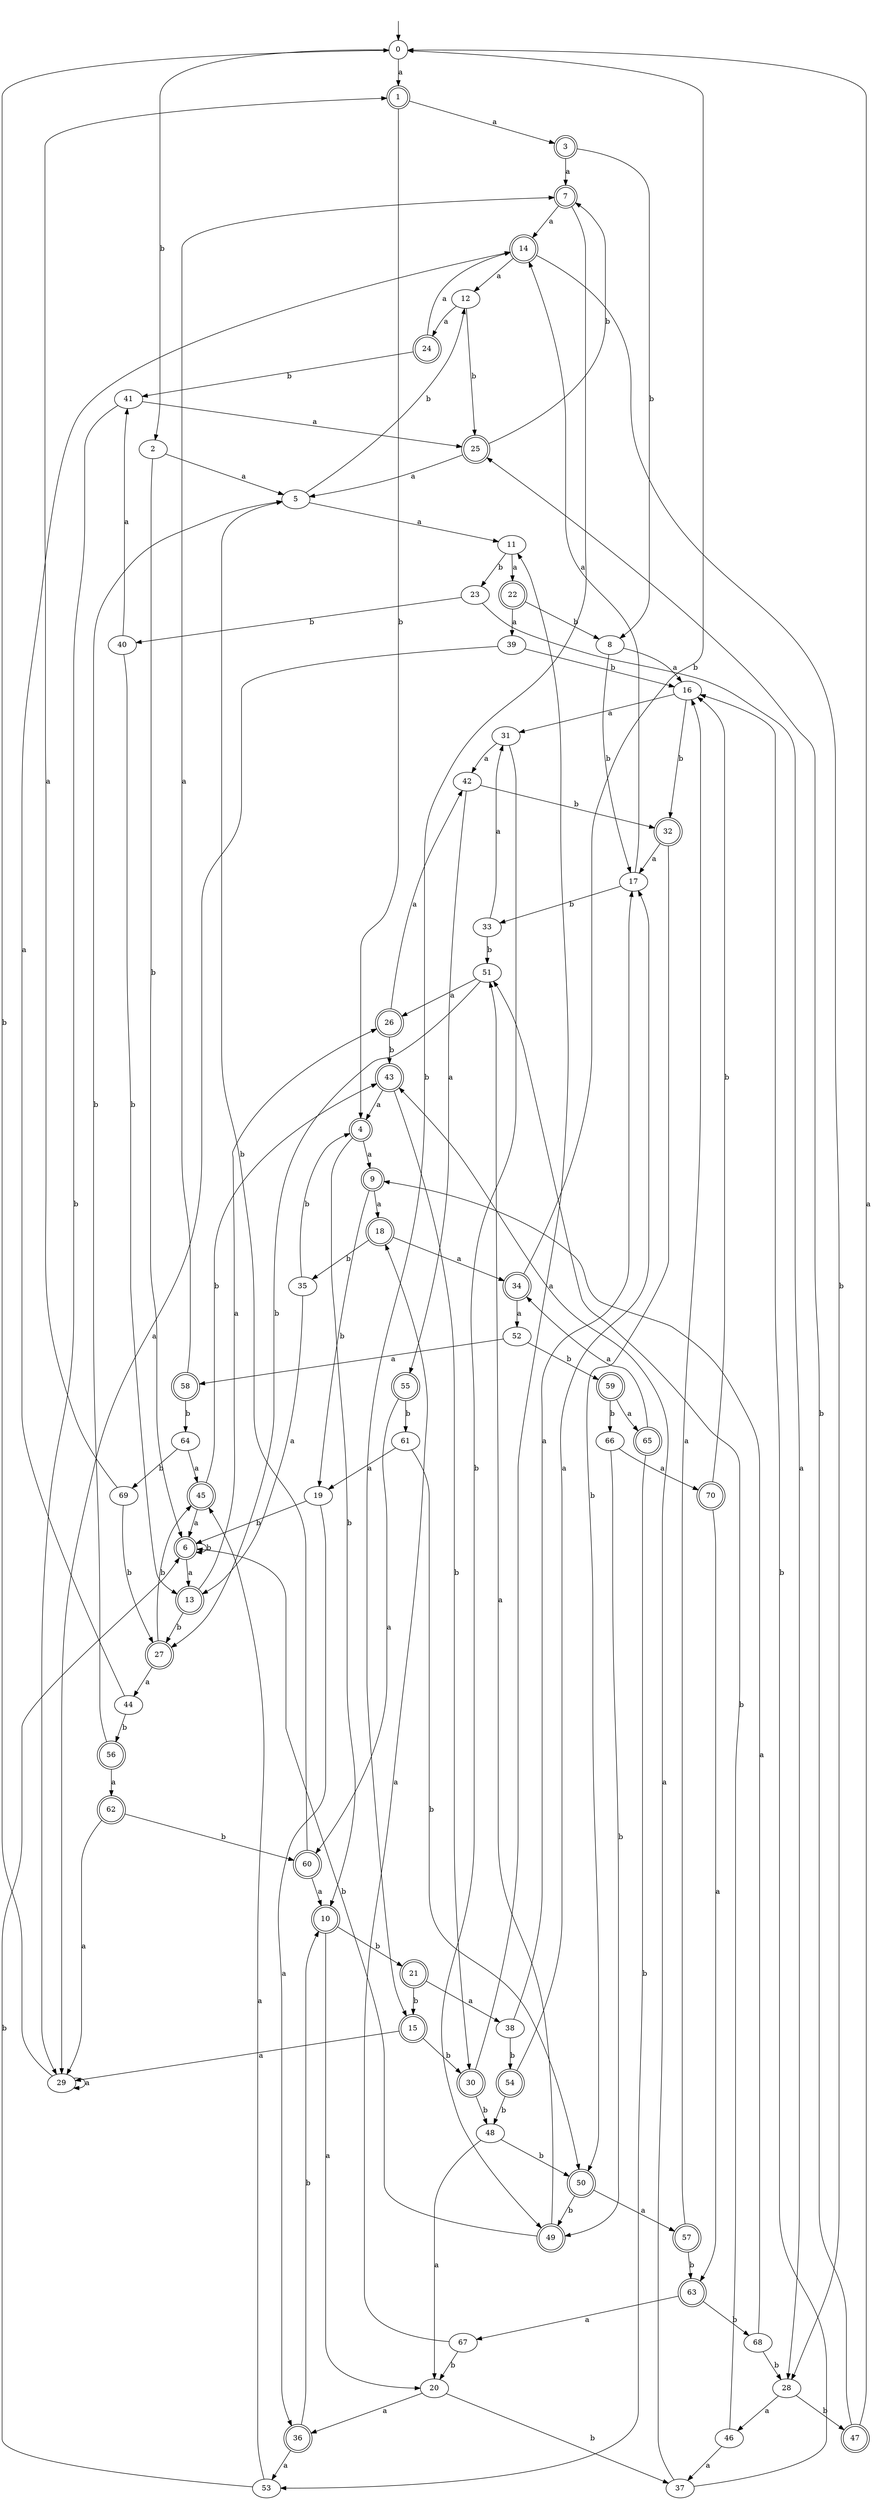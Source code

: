 digraph RandomDFA {
  __start0 [label="", shape=none];
  __start0 -> 0 [label=""];
  0 [shape=circle]
  0 -> 1 [label="a"]
  0 -> 2 [label="b"]
  1 [shape=doublecircle]
  1 -> 3 [label="a"]
  1 -> 4 [label="b"]
  2
  2 -> 5 [label="a"]
  2 -> 6 [label="b"]
  3 [shape=doublecircle]
  3 -> 7 [label="a"]
  3 -> 8 [label="b"]
  4 [shape=doublecircle]
  4 -> 9 [label="a"]
  4 -> 10 [label="b"]
  5
  5 -> 11 [label="a"]
  5 -> 12 [label="b"]
  6 [shape=doublecircle]
  6 -> 13 [label="a"]
  6 -> 6 [label="b"]
  7 [shape=doublecircle]
  7 -> 14 [label="a"]
  7 -> 15 [label="b"]
  8
  8 -> 16 [label="a"]
  8 -> 17 [label="b"]
  9 [shape=doublecircle]
  9 -> 18 [label="a"]
  9 -> 19 [label="b"]
  10 [shape=doublecircle]
  10 -> 20 [label="a"]
  10 -> 21 [label="b"]
  11
  11 -> 22 [label="a"]
  11 -> 23 [label="b"]
  12
  12 -> 24 [label="a"]
  12 -> 25 [label="b"]
  13 [shape=doublecircle]
  13 -> 26 [label="a"]
  13 -> 27 [label="b"]
  14 [shape=doublecircle]
  14 -> 12 [label="a"]
  14 -> 28 [label="b"]
  15 [shape=doublecircle]
  15 -> 29 [label="a"]
  15 -> 30 [label="b"]
  16
  16 -> 31 [label="a"]
  16 -> 32 [label="b"]
  17
  17 -> 14 [label="a"]
  17 -> 33 [label="b"]
  18 [shape=doublecircle]
  18 -> 34 [label="a"]
  18 -> 35 [label="b"]
  19
  19 -> 36 [label="a"]
  19 -> 6 [label="b"]
  20
  20 -> 36 [label="a"]
  20 -> 37 [label="b"]
  21 [shape=doublecircle]
  21 -> 38 [label="a"]
  21 -> 15 [label="b"]
  22 [shape=doublecircle]
  22 -> 39 [label="a"]
  22 -> 8 [label="b"]
  23
  23 -> 28 [label="a"]
  23 -> 40 [label="b"]
  24 [shape=doublecircle]
  24 -> 14 [label="a"]
  24 -> 41 [label="b"]
  25 [shape=doublecircle]
  25 -> 5 [label="a"]
  25 -> 7 [label="b"]
  26 [shape=doublecircle]
  26 -> 42 [label="a"]
  26 -> 43 [label="b"]
  27 [shape=doublecircle]
  27 -> 44 [label="a"]
  27 -> 45 [label="b"]
  28
  28 -> 46 [label="a"]
  28 -> 47 [label="b"]
  29
  29 -> 29 [label="a"]
  29 -> 0 [label="b"]
  30 [shape=doublecircle]
  30 -> 11 [label="a"]
  30 -> 48 [label="b"]
  31
  31 -> 42 [label="a"]
  31 -> 49 [label="b"]
  32 [shape=doublecircle]
  32 -> 17 [label="a"]
  32 -> 50 [label="b"]
  33
  33 -> 31 [label="a"]
  33 -> 51 [label="b"]
  34 [shape=doublecircle]
  34 -> 52 [label="a"]
  34 -> 0 [label="b"]
  35
  35 -> 13 [label="a"]
  35 -> 4 [label="b"]
  36 [shape=doublecircle]
  36 -> 53 [label="a"]
  36 -> 10 [label="b"]
  37
  37 -> 43 [label="a"]
  37 -> 16 [label="b"]
  38
  38 -> 17 [label="a"]
  38 -> 54 [label="b"]
  39
  39 -> 29 [label="a"]
  39 -> 16 [label="b"]
  40
  40 -> 41 [label="a"]
  40 -> 13 [label="b"]
  41
  41 -> 25 [label="a"]
  41 -> 29 [label="b"]
  42
  42 -> 55 [label="a"]
  42 -> 32 [label="b"]
  43 [shape=doublecircle]
  43 -> 4 [label="a"]
  43 -> 30 [label="b"]
  44
  44 -> 14 [label="a"]
  44 -> 56 [label="b"]
  45 [shape=doublecircle]
  45 -> 6 [label="a"]
  45 -> 43 [label="b"]
  46
  46 -> 37 [label="a"]
  46 -> 51 [label="b"]
  47 [shape=doublecircle]
  47 -> 0 [label="a"]
  47 -> 25 [label="b"]
  48
  48 -> 20 [label="a"]
  48 -> 50 [label="b"]
  49 [shape=doublecircle]
  49 -> 51 [label="a"]
  49 -> 6 [label="b"]
  50 [shape=doublecircle]
  50 -> 57 [label="a"]
  50 -> 49 [label="b"]
  51
  51 -> 26 [label="a"]
  51 -> 27 [label="b"]
  52
  52 -> 58 [label="a"]
  52 -> 59 [label="b"]
  53
  53 -> 45 [label="a"]
  53 -> 6 [label="b"]
  54 [shape=doublecircle]
  54 -> 17 [label="a"]
  54 -> 48 [label="b"]
  55 [shape=doublecircle]
  55 -> 60 [label="a"]
  55 -> 61 [label="b"]
  56 [shape=doublecircle]
  56 -> 62 [label="a"]
  56 -> 5 [label="b"]
  57 [shape=doublecircle]
  57 -> 16 [label="a"]
  57 -> 63 [label="b"]
  58 [shape=doublecircle]
  58 -> 7 [label="a"]
  58 -> 64 [label="b"]
  59 [shape=doublecircle]
  59 -> 65 [label="a"]
  59 -> 66 [label="b"]
  60 [shape=doublecircle]
  60 -> 10 [label="a"]
  60 -> 5 [label="b"]
  61
  61 -> 19 [label="a"]
  61 -> 50 [label="b"]
  62 [shape=doublecircle]
  62 -> 29 [label="a"]
  62 -> 60 [label="b"]
  63 [shape=doublecircle]
  63 -> 67 [label="a"]
  63 -> 68 [label="b"]
  64
  64 -> 45 [label="a"]
  64 -> 69 [label="b"]
  65 [shape=doublecircle]
  65 -> 34 [label="a"]
  65 -> 53 [label="b"]
  66
  66 -> 70 [label="a"]
  66 -> 49 [label="b"]
  67
  67 -> 18 [label="a"]
  67 -> 20 [label="b"]
  68
  68 -> 9 [label="a"]
  68 -> 28 [label="b"]
  69
  69 -> 1 [label="a"]
  69 -> 27 [label="b"]
  70 [shape=doublecircle]
  70 -> 63 [label="a"]
  70 -> 16 [label="b"]
}
